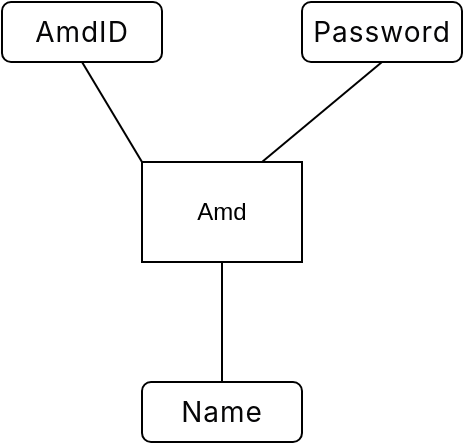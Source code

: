 <mxfile version="24.1.0" type="device">
  <diagram name="第 1 页" id="T6yCZTRlYFAvDMCStZem">
    <mxGraphModel dx="1050" dy="621" grid="1" gridSize="10" guides="1" tooltips="1" connect="1" arrows="1" fold="1" page="1" pageScale="1" pageWidth="827" pageHeight="1169" math="0" shadow="0">
      <root>
        <mxCell id="0" />
        <mxCell id="1" parent="0" />
        <mxCell id="3-nPfXsIJvISnCRN0Pmk-2" style="edgeStyle=none;rounded=0;orthogonalLoop=1;jettySize=auto;html=1;exitX=0.5;exitY=1;exitDx=0;exitDy=0;entryX=0.5;entryY=0;entryDx=0;entryDy=0;strokeColor=default;align=center;verticalAlign=middle;fontFamily=Helvetica;fontSize=11;fontColor=default;labelBackgroundColor=default;endArrow=none;endFill=0;" edge="1" parent="1" source="3-nPfXsIJvISnCRN0Pmk-3" target="3-nPfXsIJvISnCRN0Pmk-6">
          <mxGeometry relative="1" as="geometry" />
        </mxCell>
        <mxCell id="3-nPfXsIJvISnCRN0Pmk-3" value="Amd" style="rounded=0;whiteSpace=wrap;html=1;" vertex="1" parent="1">
          <mxGeometry x="260" y="280" width="80" height="50" as="geometry" />
        </mxCell>
        <mxCell id="3-nPfXsIJvISnCRN0Pmk-4" style="rounded=0;orthogonalLoop=1;jettySize=auto;html=1;exitX=0.5;exitY=1;exitDx=0;exitDy=0;entryX=0;entryY=0;entryDx=0;entryDy=0;endArrow=none;endFill=0;" edge="1" parent="1" source="3-nPfXsIJvISnCRN0Pmk-5" target="3-nPfXsIJvISnCRN0Pmk-3">
          <mxGeometry relative="1" as="geometry" />
        </mxCell>
        <mxCell id="3-nPfXsIJvISnCRN0Pmk-5" value="&lt;span style=&quot;color: rgb(6, 6, 7); font-family: -apple-system, blinkmacsystemfont, &amp;quot;Helvetica Neue&amp;quot;, helvetica, &amp;quot;segoe ui&amp;quot;, arial, roboto, &amp;quot;PingFang SC&amp;quot;, miui, &amp;quot;Hiragino Sans GB&amp;quot;, &amp;quot;Microsoft Yahei&amp;quot;, sans-serif; font-size: 14px; letter-spacing: 0.5px; text-align: left; background-color: rgb(255, 255, 255);&quot;&gt;AmdID&lt;/span&gt;" style="rounded=1;whiteSpace=wrap;html=1;" vertex="1" parent="1">
          <mxGeometry x="190" y="200" width="80" height="30" as="geometry" />
        </mxCell>
        <mxCell id="3-nPfXsIJvISnCRN0Pmk-6" value="&lt;span style=&quot;color: rgb(6, 6, 7); font-family: -apple-system, blinkmacsystemfont, &amp;quot;Helvetica Neue&amp;quot;, helvetica, &amp;quot;segoe ui&amp;quot;, arial, roboto, &amp;quot;PingFang SC&amp;quot;, miui, &amp;quot;Hiragino Sans GB&amp;quot;, &amp;quot;Microsoft Yahei&amp;quot;, sans-serif; font-size: 14px; letter-spacing: 0.5px; text-align: left; background-color: rgb(255, 255, 255);&quot;&gt;Name&lt;/span&gt;" style="rounded=1;whiteSpace=wrap;html=1;" vertex="1" parent="1">
          <mxGeometry x="260" y="390" width="80" height="30" as="geometry" />
        </mxCell>
        <mxCell id="3-nPfXsIJvISnCRN0Pmk-10" value="&lt;div style=&quot;text-align: left;&quot;&gt;&lt;font face=&quot;-apple-system, blinkmacsystemfont, Helvetica Neue, helvetica, segoe ui, arial, roboto, PingFang SC, miui, Hiragino Sans GB, Microsoft Yahei, sans-serif&quot; color=&quot;#060607&quot;&gt;&lt;span style=&quot;font-size: 14px; letter-spacing: 0.5px; background-color: rgb(255, 255, 255);&quot;&gt;Password&lt;/span&gt;&lt;/font&gt;&lt;/div&gt;" style="rounded=1;whiteSpace=wrap;html=1;" vertex="1" parent="1">
          <mxGeometry x="340" y="200" width="80" height="30" as="geometry" />
        </mxCell>
        <mxCell id="3-nPfXsIJvISnCRN0Pmk-11" style="rounded=0;orthogonalLoop=1;jettySize=auto;html=1;exitX=0.75;exitY=0;exitDx=0;exitDy=0;entryX=0.5;entryY=1;entryDx=0;entryDy=0;endArrow=none;endFill=0;" edge="1" parent="1" source="3-nPfXsIJvISnCRN0Pmk-3" target="3-nPfXsIJvISnCRN0Pmk-10">
          <mxGeometry relative="1" as="geometry" />
        </mxCell>
      </root>
    </mxGraphModel>
  </diagram>
</mxfile>
